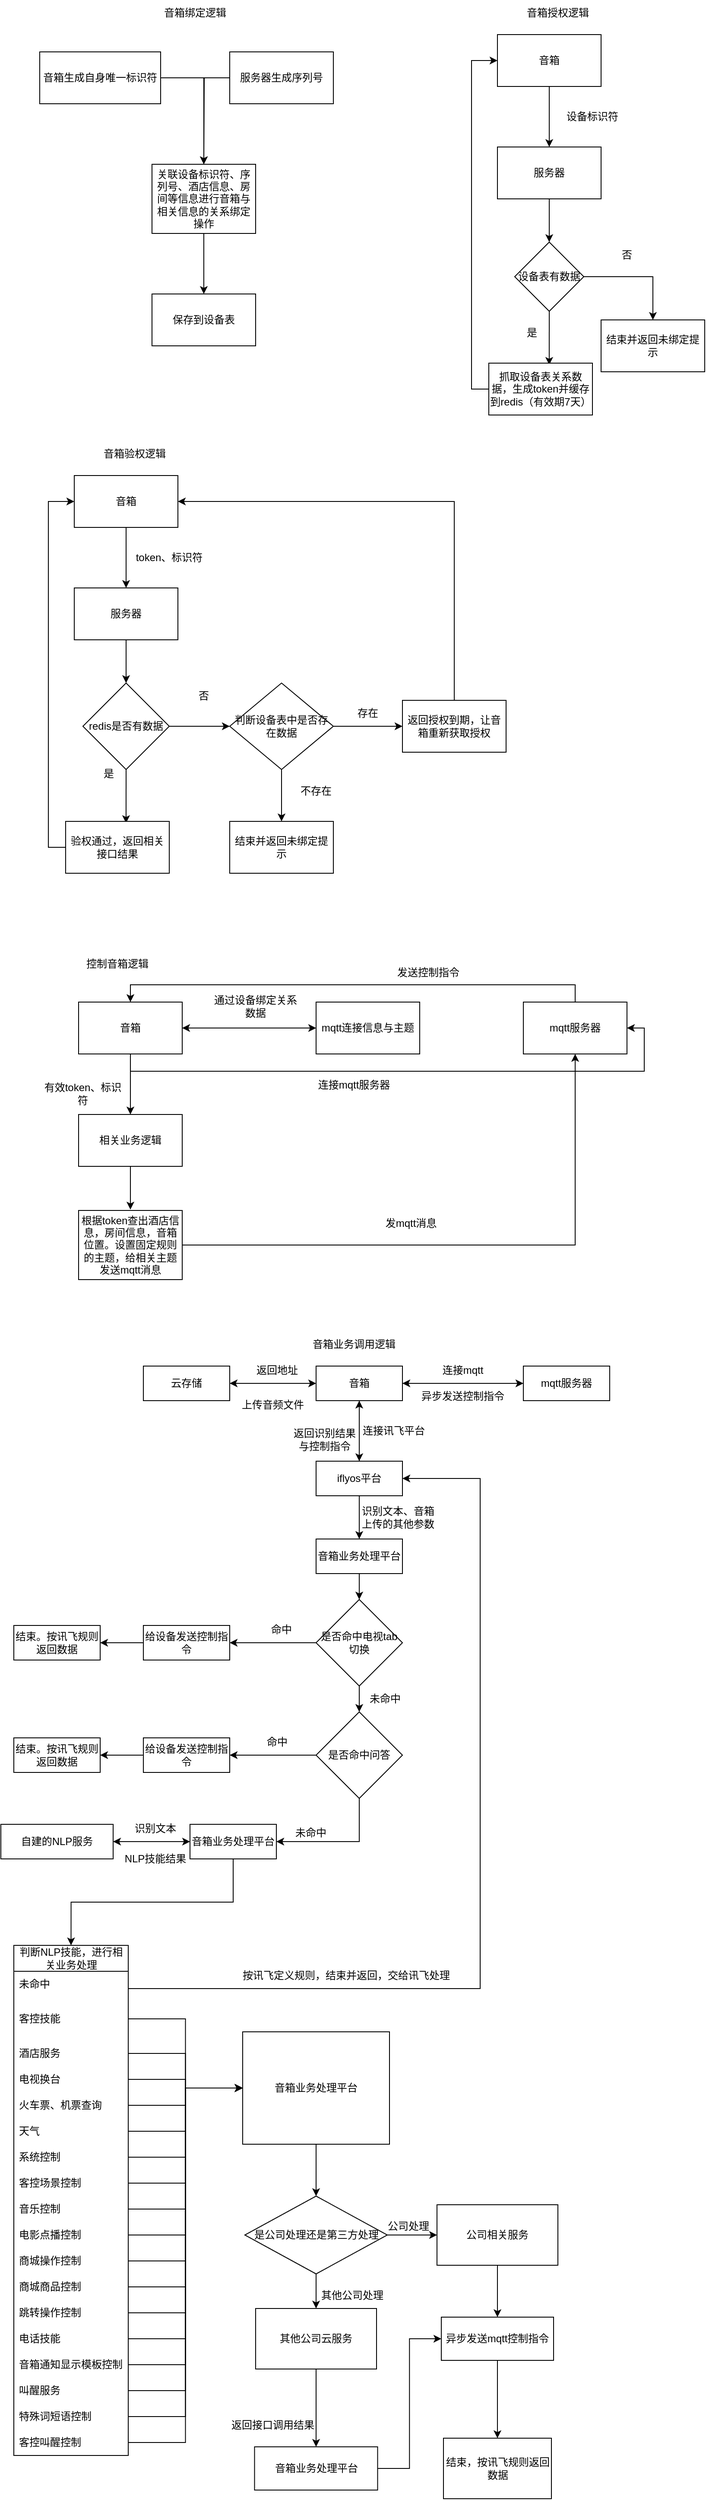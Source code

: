 <mxfile version="21.3.2" type="github">
  <diagram name="第 1 页" id="clGc6oRm_TYFhicR0cFy">
    <mxGraphModel dx="1034" dy="438" grid="1" gridSize="10" guides="1" tooltips="1" connect="1" arrows="1" fold="1" page="1" pageScale="1" pageWidth="827" pageHeight="1169" math="0" shadow="0">
      <root>
        <mxCell id="0" />
        <mxCell id="1" parent="0" />
        <mxCell id="7qzEv4i43-7ld4pIVWmn-264" style="edgeStyle=orthogonalEdgeStyle;rounded=0;orthogonalLoop=1;jettySize=auto;html=1;exitX=1;exitY=0.5;exitDx=0;exitDy=0;entryX=0.5;entryY=0;entryDx=0;entryDy=0;" edge="1" parent="1" source="7qzEv4i43-7ld4pIVWmn-1" target="7qzEv4i43-7ld4pIVWmn-6">
          <mxGeometry relative="1" as="geometry" />
        </mxCell>
        <mxCell id="7qzEv4i43-7ld4pIVWmn-1" value="音箱生成自身唯一标识符" style="rounded=0;whiteSpace=wrap;html=1;" vertex="1" parent="1">
          <mxGeometry x="50" y="110" width="140" height="60" as="geometry" />
        </mxCell>
        <mxCell id="7qzEv4i43-7ld4pIVWmn-2" value="音箱绑定逻辑" style="text;html=1;strokeColor=none;fillColor=none;align=center;verticalAlign=middle;whiteSpace=wrap;rounded=0;" vertex="1" parent="1">
          <mxGeometry x="180" y="50" width="100" height="30" as="geometry" />
        </mxCell>
        <mxCell id="7qzEv4i43-7ld4pIVWmn-265" style="edgeStyle=orthogonalEdgeStyle;rounded=0;orthogonalLoop=1;jettySize=auto;html=1;exitX=0;exitY=0.5;exitDx=0;exitDy=0;" edge="1" parent="1" source="7qzEv4i43-7ld4pIVWmn-5">
          <mxGeometry relative="1" as="geometry">
            <mxPoint x="240" y="240" as="targetPoint" />
          </mxGeometry>
        </mxCell>
        <mxCell id="7qzEv4i43-7ld4pIVWmn-5" value="服务器生成序列号" style="rounded=0;whiteSpace=wrap;html=1;" vertex="1" parent="1">
          <mxGeometry x="270" y="110" width="120" height="60" as="geometry" />
        </mxCell>
        <mxCell id="7qzEv4i43-7ld4pIVWmn-26" style="edgeStyle=orthogonalEdgeStyle;rounded=0;orthogonalLoop=1;jettySize=auto;html=1;exitX=0.5;exitY=1;exitDx=0;exitDy=0;entryX=0.5;entryY=0;entryDx=0;entryDy=0;" edge="1" parent="1" source="7qzEv4i43-7ld4pIVWmn-6" target="7qzEv4i43-7ld4pIVWmn-25">
          <mxGeometry relative="1" as="geometry" />
        </mxCell>
        <mxCell id="7qzEv4i43-7ld4pIVWmn-6" value="关联设备标识符、序列号、酒店信息、房间等信息进行音箱与相关信息的关系绑定操作" style="rounded=0;whiteSpace=wrap;html=1;" vertex="1" parent="1">
          <mxGeometry x="180" y="240" width="120" height="80" as="geometry" />
        </mxCell>
        <mxCell id="7qzEv4i43-7ld4pIVWmn-16" value="音箱授权逻辑" style="text;html=1;strokeColor=none;fillColor=none;align=center;verticalAlign=middle;whiteSpace=wrap;rounded=0;" vertex="1" parent="1">
          <mxGeometry x="600" y="50" width="100" height="30" as="geometry" />
        </mxCell>
        <mxCell id="7qzEv4i43-7ld4pIVWmn-22" style="edgeStyle=orthogonalEdgeStyle;rounded=0;orthogonalLoop=1;jettySize=auto;html=1;exitX=0.5;exitY=1;exitDx=0;exitDy=0;entryX=0.5;entryY=0;entryDx=0;entryDy=0;" edge="1" parent="1" source="7qzEv4i43-7ld4pIVWmn-20" target="7qzEv4i43-7ld4pIVWmn-21">
          <mxGeometry relative="1" as="geometry" />
        </mxCell>
        <mxCell id="7qzEv4i43-7ld4pIVWmn-20" value="音箱" style="rounded=0;whiteSpace=wrap;html=1;" vertex="1" parent="1">
          <mxGeometry x="580" y="90" width="120" height="60" as="geometry" />
        </mxCell>
        <mxCell id="7qzEv4i43-7ld4pIVWmn-27" style="edgeStyle=orthogonalEdgeStyle;rounded=0;orthogonalLoop=1;jettySize=auto;html=1;exitX=0.5;exitY=1;exitDx=0;exitDy=0;entryX=0.5;entryY=0;entryDx=0;entryDy=0;" edge="1" parent="1" source="7qzEv4i43-7ld4pIVWmn-21" target="7qzEv4i43-7ld4pIVWmn-24">
          <mxGeometry relative="1" as="geometry" />
        </mxCell>
        <mxCell id="7qzEv4i43-7ld4pIVWmn-21" value="服务器" style="rounded=0;whiteSpace=wrap;html=1;" vertex="1" parent="1">
          <mxGeometry x="580" y="220" width="120" height="60" as="geometry" />
        </mxCell>
        <mxCell id="7qzEv4i43-7ld4pIVWmn-23" value="设备标识符" style="text;html=1;strokeColor=none;fillColor=none;align=center;verticalAlign=middle;whiteSpace=wrap;rounded=0;" vertex="1" parent="1">
          <mxGeometry x="640" y="170" width="100" height="30" as="geometry" />
        </mxCell>
        <mxCell id="7qzEv4i43-7ld4pIVWmn-30" style="edgeStyle=orthogonalEdgeStyle;rounded=0;orthogonalLoop=1;jettySize=auto;html=1;exitX=1;exitY=0.5;exitDx=0;exitDy=0;entryX=0.5;entryY=0;entryDx=0;entryDy=0;" edge="1" parent="1" source="7qzEv4i43-7ld4pIVWmn-24" target="7qzEv4i43-7ld4pIVWmn-29">
          <mxGeometry relative="1" as="geometry" />
        </mxCell>
        <mxCell id="7qzEv4i43-7ld4pIVWmn-35" style="edgeStyle=orthogonalEdgeStyle;rounded=0;orthogonalLoop=1;jettySize=auto;html=1;exitX=0.5;exitY=1;exitDx=0;exitDy=0;entryX=0.583;entryY=0.033;entryDx=0;entryDy=0;entryPerimeter=0;" edge="1" parent="1" source="7qzEv4i43-7ld4pIVWmn-24" target="7qzEv4i43-7ld4pIVWmn-33">
          <mxGeometry relative="1" as="geometry" />
        </mxCell>
        <mxCell id="7qzEv4i43-7ld4pIVWmn-24" value="设备表有数据" style="rhombus;whiteSpace=wrap;html=1;" vertex="1" parent="1">
          <mxGeometry x="600" y="330" width="80" height="80" as="geometry" />
        </mxCell>
        <mxCell id="7qzEv4i43-7ld4pIVWmn-25" value="保存到设备表" style="rounded=0;whiteSpace=wrap;html=1;" vertex="1" parent="1">
          <mxGeometry x="180" y="390" width="120" height="60" as="geometry" />
        </mxCell>
        <mxCell id="7qzEv4i43-7ld4pIVWmn-29" value="结束并返回未绑定提示" style="rounded=0;whiteSpace=wrap;html=1;" vertex="1" parent="1">
          <mxGeometry x="700" y="420" width="120" height="60" as="geometry" />
        </mxCell>
        <mxCell id="7qzEv4i43-7ld4pIVWmn-32" value="否" style="text;html=1;strokeColor=none;fillColor=none;align=center;verticalAlign=middle;whiteSpace=wrap;rounded=0;" vertex="1" parent="1">
          <mxGeometry x="680" y="330" width="100" height="30" as="geometry" />
        </mxCell>
        <mxCell id="7qzEv4i43-7ld4pIVWmn-34" style="edgeStyle=orthogonalEdgeStyle;rounded=0;orthogonalLoop=1;jettySize=auto;html=1;exitX=0;exitY=0.5;exitDx=0;exitDy=0;entryX=0;entryY=0.5;entryDx=0;entryDy=0;" edge="1" parent="1" source="7qzEv4i43-7ld4pIVWmn-33" target="7qzEv4i43-7ld4pIVWmn-20">
          <mxGeometry relative="1" as="geometry" />
        </mxCell>
        <mxCell id="7qzEv4i43-7ld4pIVWmn-33" value="抓取设备表关系数据，生成token并缓存到redis（有效期7天）" style="rounded=0;whiteSpace=wrap;html=1;" vertex="1" parent="1">
          <mxGeometry x="570" y="470" width="120" height="60" as="geometry" />
        </mxCell>
        <mxCell id="7qzEv4i43-7ld4pIVWmn-36" value="是" style="text;html=1;strokeColor=none;fillColor=none;align=center;verticalAlign=middle;whiteSpace=wrap;rounded=0;" vertex="1" parent="1">
          <mxGeometry x="570" y="420" width="100" height="30" as="geometry" />
        </mxCell>
        <mxCell id="7qzEv4i43-7ld4pIVWmn-37" value="音箱验权逻辑" style="text;html=1;strokeColor=none;fillColor=none;align=center;verticalAlign=middle;whiteSpace=wrap;rounded=0;" vertex="1" parent="1">
          <mxGeometry x="110" y="560" width="100" height="30" as="geometry" />
        </mxCell>
        <mxCell id="7qzEv4i43-7ld4pIVWmn-38" style="edgeStyle=orthogonalEdgeStyle;rounded=0;orthogonalLoop=1;jettySize=auto;html=1;exitX=0.5;exitY=1;exitDx=0;exitDy=0;entryX=0.5;entryY=0;entryDx=0;entryDy=0;" edge="1" parent="1" source="7qzEv4i43-7ld4pIVWmn-39" target="7qzEv4i43-7ld4pIVWmn-41">
          <mxGeometry relative="1" as="geometry" />
        </mxCell>
        <mxCell id="7qzEv4i43-7ld4pIVWmn-39" value="音箱" style="rounded=0;whiteSpace=wrap;html=1;" vertex="1" parent="1">
          <mxGeometry x="90" y="600" width="120" height="60" as="geometry" />
        </mxCell>
        <mxCell id="7qzEv4i43-7ld4pIVWmn-40" style="edgeStyle=orthogonalEdgeStyle;rounded=0;orthogonalLoop=1;jettySize=auto;html=1;exitX=0.5;exitY=1;exitDx=0;exitDy=0;entryX=0.5;entryY=0;entryDx=0;entryDy=0;" edge="1" parent="1" source="7qzEv4i43-7ld4pIVWmn-41" target="7qzEv4i43-7ld4pIVWmn-45">
          <mxGeometry relative="1" as="geometry" />
        </mxCell>
        <mxCell id="7qzEv4i43-7ld4pIVWmn-41" value="服务器" style="rounded=0;whiteSpace=wrap;html=1;" vertex="1" parent="1">
          <mxGeometry x="90" y="730" width="120" height="60" as="geometry" />
        </mxCell>
        <mxCell id="7qzEv4i43-7ld4pIVWmn-42" value="token、标识符" style="text;html=1;strokeColor=none;fillColor=none;align=center;verticalAlign=middle;whiteSpace=wrap;rounded=0;" vertex="1" parent="1">
          <mxGeometry x="150" y="680" width="100" height="30" as="geometry" />
        </mxCell>
        <mxCell id="7qzEv4i43-7ld4pIVWmn-44" style="edgeStyle=orthogonalEdgeStyle;rounded=0;orthogonalLoop=1;jettySize=auto;html=1;exitX=0.5;exitY=1;exitDx=0;exitDy=0;entryX=0.583;entryY=0.033;entryDx=0;entryDy=0;entryPerimeter=0;" edge="1" parent="1" source="7qzEv4i43-7ld4pIVWmn-45" target="7qzEv4i43-7ld4pIVWmn-49">
          <mxGeometry relative="1" as="geometry" />
        </mxCell>
        <mxCell id="7qzEv4i43-7ld4pIVWmn-52" style="edgeStyle=orthogonalEdgeStyle;rounded=0;orthogonalLoop=1;jettySize=auto;html=1;exitX=1;exitY=0.5;exitDx=0;exitDy=0;entryX=0;entryY=0.5;entryDx=0;entryDy=0;" edge="1" parent="1" source="7qzEv4i43-7ld4pIVWmn-45" target="7qzEv4i43-7ld4pIVWmn-51">
          <mxGeometry relative="1" as="geometry" />
        </mxCell>
        <mxCell id="7qzEv4i43-7ld4pIVWmn-45" value="redis是否有数据" style="rhombus;whiteSpace=wrap;html=1;" vertex="1" parent="1">
          <mxGeometry x="100" y="840" width="100" height="100" as="geometry" />
        </mxCell>
        <mxCell id="7qzEv4i43-7ld4pIVWmn-47" value="否" style="text;html=1;strokeColor=none;fillColor=none;align=center;verticalAlign=middle;whiteSpace=wrap;rounded=0;" vertex="1" parent="1">
          <mxGeometry x="190" y="840" width="100" height="30" as="geometry" />
        </mxCell>
        <mxCell id="7qzEv4i43-7ld4pIVWmn-48" style="edgeStyle=orthogonalEdgeStyle;rounded=0;orthogonalLoop=1;jettySize=auto;html=1;exitX=0;exitY=0.5;exitDx=0;exitDy=0;entryX=0;entryY=0.5;entryDx=0;entryDy=0;" edge="1" parent="1" source="7qzEv4i43-7ld4pIVWmn-49" target="7qzEv4i43-7ld4pIVWmn-39">
          <mxGeometry relative="1" as="geometry" />
        </mxCell>
        <mxCell id="7qzEv4i43-7ld4pIVWmn-49" value="验权通过，返回相关接口结果" style="rounded=0;whiteSpace=wrap;html=1;" vertex="1" parent="1">
          <mxGeometry x="80" y="1000" width="120" height="60" as="geometry" />
        </mxCell>
        <mxCell id="7qzEv4i43-7ld4pIVWmn-50" value="是" style="text;html=1;strokeColor=none;fillColor=none;align=center;verticalAlign=middle;whiteSpace=wrap;rounded=0;" vertex="1" parent="1">
          <mxGeometry x="80" y="930" width="100" height="30" as="geometry" />
        </mxCell>
        <mxCell id="7qzEv4i43-7ld4pIVWmn-54" style="edgeStyle=orthogonalEdgeStyle;rounded=0;orthogonalLoop=1;jettySize=auto;html=1;exitX=1;exitY=0.5;exitDx=0;exitDy=0;entryX=0;entryY=0.5;entryDx=0;entryDy=0;" edge="1" parent="1" source="7qzEv4i43-7ld4pIVWmn-51" target="7qzEv4i43-7ld4pIVWmn-53">
          <mxGeometry relative="1" as="geometry" />
        </mxCell>
        <mxCell id="7qzEv4i43-7ld4pIVWmn-61" style="edgeStyle=orthogonalEdgeStyle;rounded=0;orthogonalLoop=1;jettySize=auto;html=1;exitX=0.5;exitY=1;exitDx=0;exitDy=0;" edge="1" parent="1" source="7qzEv4i43-7ld4pIVWmn-51" target="7qzEv4i43-7ld4pIVWmn-60">
          <mxGeometry relative="1" as="geometry" />
        </mxCell>
        <mxCell id="7qzEv4i43-7ld4pIVWmn-51" value="判断设备表中是否存在数据" style="rhombus;whiteSpace=wrap;html=1;" vertex="1" parent="1">
          <mxGeometry x="270" y="840" width="120" height="100" as="geometry" />
        </mxCell>
        <mxCell id="7qzEv4i43-7ld4pIVWmn-58" style="edgeStyle=orthogonalEdgeStyle;rounded=0;orthogonalLoop=1;jettySize=auto;html=1;exitX=0.5;exitY=0;exitDx=0;exitDy=0;entryX=1;entryY=0.5;entryDx=0;entryDy=0;" edge="1" parent="1" source="7qzEv4i43-7ld4pIVWmn-53" target="7qzEv4i43-7ld4pIVWmn-39">
          <mxGeometry relative="1" as="geometry" />
        </mxCell>
        <mxCell id="7qzEv4i43-7ld4pIVWmn-53" value="返回授权到期，让音箱重新获取授权" style="rounded=0;whiteSpace=wrap;html=1;" vertex="1" parent="1">
          <mxGeometry x="470" y="860" width="120" height="60" as="geometry" />
        </mxCell>
        <mxCell id="7qzEv4i43-7ld4pIVWmn-55" value="存在" style="text;html=1;strokeColor=none;fillColor=none;align=center;verticalAlign=middle;whiteSpace=wrap;rounded=0;" vertex="1" parent="1">
          <mxGeometry x="380" y="860" width="100" height="30" as="geometry" />
        </mxCell>
        <mxCell id="7qzEv4i43-7ld4pIVWmn-60" value="结束并返回未绑定提示" style="rounded=0;whiteSpace=wrap;html=1;" vertex="1" parent="1">
          <mxGeometry x="270" y="1000" width="120" height="60" as="geometry" />
        </mxCell>
        <mxCell id="7qzEv4i43-7ld4pIVWmn-62" value="不存在" style="text;html=1;strokeColor=none;fillColor=none;align=center;verticalAlign=middle;whiteSpace=wrap;rounded=0;" vertex="1" parent="1">
          <mxGeometry x="320" y="950" width="100" height="30" as="geometry" />
        </mxCell>
        <mxCell id="7qzEv4i43-7ld4pIVWmn-63" value="控制音箱逻辑" style="text;html=1;strokeColor=none;fillColor=none;align=center;verticalAlign=middle;whiteSpace=wrap;rounded=0;" vertex="1" parent="1">
          <mxGeometry x="50" y="1150" width="180" height="30" as="geometry" />
        </mxCell>
        <mxCell id="7qzEv4i43-7ld4pIVWmn-64" style="edgeStyle=orthogonalEdgeStyle;rounded=0;orthogonalLoop=1;jettySize=auto;html=1;exitX=0.5;exitY=1;exitDx=0;exitDy=0;entryX=0.5;entryY=0;entryDx=0;entryDy=0;" edge="1" parent="1" source="7qzEv4i43-7ld4pIVWmn-65" target="7qzEv4i43-7ld4pIVWmn-67">
          <mxGeometry relative="1" as="geometry" />
        </mxCell>
        <mxCell id="7qzEv4i43-7ld4pIVWmn-85" style="edgeStyle=orthogonalEdgeStyle;rounded=0;orthogonalLoop=1;jettySize=auto;html=1;exitX=1;exitY=0.5;exitDx=0;exitDy=0;entryX=0;entryY=0.5;entryDx=0;entryDy=0;" edge="1" parent="1" source="7qzEv4i43-7ld4pIVWmn-65" target="7qzEv4i43-7ld4pIVWmn-84">
          <mxGeometry relative="1" as="geometry" />
        </mxCell>
        <mxCell id="7qzEv4i43-7ld4pIVWmn-95" style="edgeStyle=orthogonalEdgeStyle;rounded=0;orthogonalLoop=1;jettySize=auto;html=1;exitX=0.5;exitY=1;exitDx=0;exitDy=0;entryX=1;entryY=0.5;entryDx=0;entryDy=0;" edge="1" parent="1" source="7qzEv4i43-7ld4pIVWmn-65" target="7qzEv4i43-7ld4pIVWmn-88">
          <mxGeometry relative="1" as="geometry" />
        </mxCell>
        <mxCell id="7qzEv4i43-7ld4pIVWmn-65" value="音箱" style="rounded=0;whiteSpace=wrap;html=1;" vertex="1" parent="1">
          <mxGeometry x="95" y="1209" width="120" height="60" as="geometry" />
        </mxCell>
        <mxCell id="7qzEv4i43-7ld4pIVWmn-66" style="edgeStyle=orthogonalEdgeStyle;rounded=0;orthogonalLoop=1;jettySize=auto;html=1;exitX=0.5;exitY=1;exitDx=0;exitDy=0;entryX=0.5;entryY=0;entryDx=0;entryDy=0;" edge="1" parent="1" source="7qzEv4i43-7ld4pIVWmn-67">
          <mxGeometry relative="1" as="geometry">
            <mxPoint x="155" y="1449" as="targetPoint" />
          </mxGeometry>
        </mxCell>
        <mxCell id="7qzEv4i43-7ld4pIVWmn-67" value="相关业务逻辑" style="rounded=0;whiteSpace=wrap;html=1;" vertex="1" parent="1">
          <mxGeometry x="95" y="1339" width="120" height="60" as="geometry" />
        </mxCell>
        <mxCell id="7qzEv4i43-7ld4pIVWmn-68" value="有效token、标识符" style="text;html=1;strokeColor=none;fillColor=none;align=center;verticalAlign=middle;whiteSpace=wrap;rounded=0;" vertex="1" parent="1">
          <mxGeometry x="50" y="1300" width="100" height="30" as="geometry" />
        </mxCell>
        <mxCell id="7qzEv4i43-7ld4pIVWmn-86" style="edgeStyle=orthogonalEdgeStyle;rounded=0;orthogonalLoop=1;jettySize=auto;html=1;exitX=0;exitY=0.5;exitDx=0;exitDy=0;entryX=1;entryY=0.5;entryDx=0;entryDy=0;" edge="1" parent="1" source="7qzEv4i43-7ld4pIVWmn-84" target="7qzEv4i43-7ld4pIVWmn-65">
          <mxGeometry relative="1" as="geometry" />
        </mxCell>
        <mxCell id="7qzEv4i43-7ld4pIVWmn-84" value="mqtt连接信息与主题" style="rounded=0;whiteSpace=wrap;html=1;" vertex="1" parent="1">
          <mxGeometry x="370" y="1209" width="120" height="60" as="geometry" />
        </mxCell>
        <mxCell id="7qzEv4i43-7ld4pIVWmn-87" value="通过设备绑定关系数据" style="text;html=1;strokeColor=none;fillColor=none;align=center;verticalAlign=middle;whiteSpace=wrap;rounded=0;" vertex="1" parent="1">
          <mxGeometry x="250" y="1199" width="100" height="30" as="geometry" />
        </mxCell>
        <mxCell id="7qzEv4i43-7ld4pIVWmn-92" style="edgeStyle=orthogonalEdgeStyle;rounded=0;orthogonalLoop=1;jettySize=auto;html=1;exitX=0.5;exitY=0;exitDx=0;exitDy=0;entryX=0.5;entryY=0;entryDx=0;entryDy=0;" edge="1" parent="1" source="7qzEv4i43-7ld4pIVWmn-88" target="7qzEv4i43-7ld4pIVWmn-65">
          <mxGeometry relative="1" as="geometry" />
        </mxCell>
        <mxCell id="7qzEv4i43-7ld4pIVWmn-88" value="mqtt服务器" style="rounded=0;whiteSpace=wrap;html=1;" vertex="1" parent="1">
          <mxGeometry x="610" y="1209" width="120" height="60" as="geometry" />
        </mxCell>
        <mxCell id="7qzEv4i43-7ld4pIVWmn-90" style="edgeStyle=orthogonalEdgeStyle;rounded=0;orthogonalLoop=1;jettySize=auto;html=1;exitX=1;exitY=0.5;exitDx=0;exitDy=0;entryX=0.5;entryY=1;entryDx=0;entryDy=0;" edge="1" parent="1" source="7qzEv4i43-7ld4pIVWmn-89" target="7qzEv4i43-7ld4pIVWmn-88">
          <mxGeometry relative="1" as="geometry" />
        </mxCell>
        <mxCell id="7qzEv4i43-7ld4pIVWmn-89" value="根据token查出酒店信息，房间信息，音箱位置。设置固定规则的主题，给相关主题发送mqtt消息" style="rounded=0;whiteSpace=wrap;html=1;" vertex="1" parent="1">
          <mxGeometry x="95" y="1450" width="120" height="80" as="geometry" />
        </mxCell>
        <mxCell id="7qzEv4i43-7ld4pIVWmn-91" value="发mqtt消息" style="text;html=1;strokeColor=none;fillColor=none;align=center;verticalAlign=middle;whiteSpace=wrap;rounded=0;" vertex="1" parent="1">
          <mxGeometry x="430" y="1450" width="100" height="30" as="geometry" />
        </mxCell>
        <mxCell id="7qzEv4i43-7ld4pIVWmn-94" value="发送控制指令" style="text;html=1;strokeColor=none;fillColor=none;align=center;verticalAlign=middle;whiteSpace=wrap;rounded=0;" vertex="1" parent="1">
          <mxGeometry x="410" y="1160" width="180" height="30" as="geometry" />
        </mxCell>
        <mxCell id="7qzEv4i43-7ld4pIVWmn-96" value="连接mqtt服务器" style="text;html=1;strokeColor=none;fillColor=none;align=center;verticalAlign=middle;whiteSpace=wrap;rounded=0;" vertex="1" parent="1">
          <mxGeometry x="324" y="1290" width="180" height="30" as="geometry" />
        </mxCell>
        <mxCell id="7qzEv4i43-7ld4pIVWmn-97" value="音箱业务调用逻辑" style="text;html=1;strokeColor=none;fillColor=none;align=center;verticalAlign=middle;whiteSpace=wrap;rounded=0;" vertex="1" parent="1">
          <mxGeometry x="324" y="1590" width="180" height="30" as="geometry" />
        </mxCell>
        <mxCell id="7qzEv4i43-7ld4pIVWmn-110" style="edgeStyle=orthogonalEdgeStyle;rounded=0;orthogonalLoop=1;jettySize=auto;html=1;exitX=0;exitY=0.5;exitDx=0;exitDy=0;" edge="1" parent="1" source="7qzEv4i43-7ld4pIVWmn-98" target="7qzEv4i43-7ld4pIVWmn-103">
          <mxGeometry relative="1" as="geometry" />
        </mxCell>
        <mxCell id="7qzEv4i43-7ld4pIVWmn-116" style="edgeStyle=orthogonalEdgeStyle;rounded=0;orthogonalLoop=1;jettySize=auto;html=1;entryX=0.5;entryY=0;entryDx=0;entryDy=0;" edge="1" parent="1" source="7qzEv4i43-7ld4pIVWmn-98" target="7qzEv4i43-7ld4pIVWmn-101">
          <mxGeometry relative="1" as="geometry" />
        </mxCell>
        <mxCell id="7qzEv4i43-7ld4pIVWmn-139" style="edgeStyle=orthogonalEdgeStyle;rounded=0;orthogonalLoop=1;jettySize=auto;html=1;exitX=1;exitY=0.5;exitDx=0;exitDy=0;" edge="1" parent="1" source="7qzEv4i43-7ld4pIVWmn-98" target="7qzEv4i43-7ld4pIVWmn-138">
          <mxGeometry relative="1" as="geometry" />
        </mxCell>
        <mxCell id="7qzEv4i43-7ld4pIVWmn-98" value="音箱" style="rounded=0;whiteSpace=wrap;html=1;" vertex="1" parent="1">
          <mxGeometry x="370" y="1630" width="100" height="40" as="geometry" />
        </mxCell>
        <mxCell id="7qzEv4i43-7ld4pIVWmn-121" style="edgeStyle=orthogonalEdgeStyle;rounded=0;orthogonalLoop=1;jettySize=auto;html=1;exitX=0.5;exitY=1;exitDx=0;exitDy=0;entryX=0.5;entryY=0;entryDx=0;entryDy=0;" edge="1" parent="1" source="7qzEv4i43-7ld4pIVWmn-101" target="7qzEv4i43-7ld4pIVWmn-120">
          <mxGeometry relative="1" as="geometry" />
        </mxCell>
        <mxCell id="7qzEv4i43-7ld4pIVWmn-162" style="edgeStyle=orthogonalEdgeStyle;rounded=0;orthogonalLoop=1;jettySize=auto;html=1;exitX=0.5;exitY=0;exitDx=0;exitDy=0;entryX=0.5;entryY=1;entryDx=0;entryDy=0;" edge="1" parent="1" source="7qzEv4i43-7ld4pIVWmn-101" target="7qzEv4i43-7ld4pIVWmn-98">
          <mxGeometry relative="1" as="geometry" />
        </mxCell>
        <mxCell id="7qzEv4i43-7ld4pIVWmn-101" value="iflyos平台" style="rounded=0;whiteSpace=wrap;html=1;" vertex="1" parent="1">
          <mxGeometry x="370" y="1740" width="100" height="40" as="geometry" />
        </mxCell>
        <mxCell id="7qzEv4i43-7ld4pIVWmn-113" style="edgeStyle=orthogonalEdgeStyle;rounded=0;orthogonalLoop=1;jettySize=auto;html=1;exitX=1;exitY=0.5;exitDx=0;exitDy=0;" edge="1" parent="1" source="7qzEv4i43-7ld4pIVWmn-103" target="7qzEv4i43-7ld4pIVWmn-98">
          <mxGeometry relative="1" as="geometry" />
        </mxCell>
        <mxCell id="7qzEv4i43-7ld4pIVWmn-103" value="云存储" style="rounded=0;whiteSpace=wrap;html=1;" vertex="1" parent="1">
          <mxGeometry x="170" y="1630" width="100" height="40" as="geometry" />
        </mxCell>
        <mxCell id="7qzEv4i43-7ld4pIVWmn-104" value="连接讯飞平台" style="text;html=1;strokeColor=none;fillColor=none;align=center;verticalAlign=middle;whiteSpace=wrap;rounded=0;" vertex="1" parent="1">
          <mxGeometry x="420" y="1690" width="80" height="30" as="geometry" />
        </mxCell>
        <mxCell id="7qzEv4i43-7ld4pIVWmn-111" value="上传音频文件" style="text;html=1;strokeColor=none;fillColor=none;align=center;verticalAlign=middle;whiteSpace=wrap;rounded=0;" vertex="1" parent="1">
          <mxGeometry x="270" y="1660" width="100" height="30" as="geometry" />
        </mxCell>
        <mxCell id="7qzEv4i43-7ld4pIVWmn-114" value="返回地址" style="text;html=1;strokeColor=none;fillColor=none;align=center;verticalAlign=middle;whiteSpace=wrap;rounded=0;" vertex="1" parent="1">
          <mxGeometry x="280" y="1620" width="90" height="30" as="geometry" />
        </mxCell>
        <mxCell id="7qzEv4i43-7ld4pIVWmn-119" value="识别文本、音箱上传的其他参数" style="text;html=1;strokeColor=none;fillColor=none;align=center;verticalAlign=middle;whiteSpace=wrap;rounded=0;" vertex="1" parent="1">
          <mxGeometry x="420" y="1790" width="90" height="30" as="geometry" />
        </mxCell>
        <mxCell id="7qzEv4i43-7ld4pIVWmn-170" style="edgeStyle=orthogonalEdgeStyle;rounded=0;orthogonalLoop=1;jettySize=auto;html=1;exitX=0.5;exitY=1;exitDx=0;exitDy=0;entryX=0.5;entryY=0;entryDx=0;entryDy=0;" edge="1" parent="1" source="7qzEv4i43-7ld4pIVWmn-120" target="7qzEv4i43-7ld4pIVWmn-167">
          <mxGeometry relative="1" as="geometry" />
        </mxCell>
        <mxCell id="7qzEv4i43-7ld4pIVWmn-120" value="音箱业务处理平台" style="rounded=0;whiteSpace=wrap;html=1;" vertex="1" parent="1">
          <mxGeometry x="370" y="1830" width="100" height="40" as="geometry" />
        </mxCell>
        <mxCell id="7qzEv4i43-7ld4pIVWmn-130" value="判断NLP技能，进行相关业务处理" style="swimlane;fontStyle=0;childLayout=stackLayout;horizontal=1;startSize=30;horizontalStack=0;resizeParent=1;resizeParentMax=0;resizeLast=0;collapsible=1;marginBottom=0;whiteSpace=wrap;html=1;" vertex="1" parent="1">
          <mxGeometry x="20" y="2300" width="132.5" height="590" as="geometry">
            <mxRectangle x="240" y="1930" width="60" height="30" as="alternateBounds" />
          </mxGeometry>
        </mxCell>
        <mxCell id="7qzEv4i43-7ld4pIVWmn-131" value="未命中" style="text;strokeColor=none;fillColor=none;align=left;verticalAlign=middle;spacingLeft=4;spacingRight=4;overflow=hidden;points=[[0,0.5],[1,0.5]];portConstraint=eastwest;rotatable=0;whiteSpace=wrap;html=1;" vertex="1" parent="7qzEv4i43-7ld4pIVWmn-130">
          <mxGeometry y="30" width="132.5" height="30" as="geometry" />
        </mxCell>
        <mxCell id="7qzEv4i43-7ld4pIVWmn-156" value="客控技能" style="text;strokeColor=none;fillColor=none;align=left;verticalAlign=middle;spacingLeft=4;spacingRight=4;overflow=hidden;points=[[0,0.5],[1,0.5]];portConstraint=eastwest;rotatable=0;whiteSpace=wrap;html=1;" vertex="1" parent="7qzEv4i43-7ld4pIVWmn-130">
          <mxGeometry y="60" width="132.5" height="50" as="geometry" />
        </mxCell>
        <mxCell id="7qzEv4i43-7ld4pIVWmn-155" value="酒店服务" style="text;strokeColor=none;fillColor=none;align=left;verticalAlign=middle;spacingLeft=4;spacingRight=4;overflow=hidden;points=[[0,0.5],[1,0.5]];portConstraint=eastwest;rotatable=0;whiteSpace=wrap;html=1;" vertex="1" parent="7qzEv4i43-7ld4pIVWmn-130">
          <mxGeometry y="110" width="132.5" height="30" as="geometry" />
        </mxCell>
        <mxCell id="7qzEv4i43-7ld4pIVWmn-157" value="电视换台" style="text;strokeColor=none;fillColor=none;align=left;verticalAlign=middle;spacingLeft=4;spacingRight=4;overflow=hidden;points=[[0,0.5],[1,0.5]];portConstraint=eastwest;rotatable=0;whiteSpace=wrap;html=1;" vertex="1" parent="7qzEv4i43-7ld4pIVWmn-130">
          <mxGeometry y="140" width="132.5" height="30" as="geometry" />
        </mxCell>
        <mxCell id="7qzEv4i43-7ld4pIVWmn-154" value="火车票、机票查询" style="text;strokeColor=none;fillColor=none;align=left;verticalAlign=middle;spacingLeft=4;spacingRight=4;overflow=hidden;points=[[0,0.5],[1,0.5]];portConstraint=eastwest;rotatable=0;whiteSpace=wrap;html=1;" vertex="1" parent="7qzEv4i43-7ld4pIVWmn-130">
          <mxGeometry y="170" width="132.5" height="30" as="geometry" />
        </mxCell>
        <mxCell id="7qzEv4i43-7ld4pIVWmn-153" value="天气" style="text;strokeColor=none;fillColor=none;align=left;verticalAlign=middle;spacingLeft=4;spacingRight=4;overflow=hidden;points=[[0,0.5],[1,0.5]];portConstraint=eastwest;rotatable=0;whiteSpace=wrap;html=1;" vertex="1" parent="7qzEv4i43-7ld4pIVWmn-130">
          <mxGeometry y="200" width="132.5" height="30" as="geometry" />
        </mxCell>
        <mxCell id="7qzEv4i43-7ld4pIVWmn-152" value="系统控制" style="text;strokeColor=none;fillColor=none;align=left;verticalAlign=middle;spacingLeft=4;spacingRight=4;overflow=hidden;points=[[0,0.5],[1,0.5]];portConstraint=eastwest;rotatable=0;whiteSpace=wrap;html=1;" vertex="1" parent="7qzEv4i43-7ld4pIVWmn-130">
          <mxGeometry y="230" width="132.5" height="30" as="geometry" />
        </mxCell>
        <mxCell id="7qzEv4i43-7ld4pIVWmn-151" value="客控场景控制" style="text;strokeColor=none;fillColor=none;align=left;verticalAlign=middle;spacingLeft=4;spacingRight=4;overflow=hidden;points=[[0,0.5],[1,0.5]];portConstraint=eastwest;rotatable=0;whiteSpace=wrap;html=1;" vertex="1" parent="7qzEv4i43-7ld4pIVWmn-130">
          <mxGeometry y="260" width="132.5" height="30" as="geometry" />
        </mxCell>
        <mxCell id="7qzEv4i43-7ld4pIVWmn-216" value="音乐控制" style="text;strokeColor=none;fillColor=none;align=left;verticalAlign=middle;spacingLeft=4;spacingRight=4;overflow=hidden;points=[[0,0.5],[1,0.5]];portConstraint=eastwest;rotatable=0;whiteSpace=wrap;html=1;" vertex="1" parent="7qzEv4i43-7ld4pIVWmn-130">
          <mxGeometry y="290" width="132.5" height="30" as="geometry" />
        </mxCell>
        <mxCell id="7qzEv4i43-7ld4pIVWmn-215" value="电影点播控制" style="text;strokeColor=none;fillColor=none;align=left;verticalAlign=middle;spacingLeft=4;spacingRight=4;overflow=hidden;points=[[0,0.5],[1,0.5]];portConstraint=eastwest;rotatable=0;whiteSpace=wrap;html=1;" vertex="1" parent="7qzEv4i43-7ld4pIVWmn-130">
          <mxGeometry y="320" width="132.5" height="30" as="geometry" />
        </mxCell>
        <mxCell id="7qzEv4i43-7ld4pIVWmn-214" value="商城操作控制" style="text;strokeColor=none;fillColor=none;align=left;verticalAlign=middle;spacingLeft=4;spacingRight=4;overflow=hidden;points=[[0,0.5],[1,0.5]];portConstraint=eastwest;rotatable=0;whiteSpace=wrap;html=1;" vertex="1" parent="7qzEv4i43-7ld4pIVWmn-130">
          <mxGeometry y="350" width="132.5" height="30" as="geometry" />
        </mxCell>
        <mxCell id="7qzEv4i43-7ld4pIVWmn-132" value="商城商品控制" style="text;strokeColor=none;fillColor=none;align=left;verticalAlign=middle;spacingLeft=4;spacingRight=4;overflow=hidden;points=[[0,0.5],[1,0.5]];portConstraint=eastwest;rotatable=0;whiteSpace=wrap;html=1;" vertex="1" parent="7qzEv4i43-7ld4pIVWmn-130">
          <mxGeometry y="380" width="132.5" height="30" as="geometry" />
        </mxCell>
        <mxCell id="7qzEv4i43-7ld4pIVWmn-218" value="跳转操作控制" style="text;strokeColor=none;fillColor=none;align=left;verticalAlign=middle;spacingLeft=4;spacingRight=4;overflow=hidden;points=[[0,0.5],[1,0.5]];portConstraint=eastwest;rotatable=0;whiteSpace=wrap;html=1;" vertex="1" parent="7qzEv4i43-7ld4pIVWmn-130">
          <mxGeometry y="410" width="132.5" height="30" as="geometry" />
        </mxCell>
        <mxCell id="7qzEv4i43-7ld4pIVWmn-217" value="电话技能" style="text;strokeColor=none;fillColor=none;align=left;verticalAlign=middle;spacingLeft=4;spacingRight=4;overflow=hidden;points=[[0,0.5],[1,0.5]];portConstraint=eastwest;rotatable=0;whiteSpace=wrap;html=1;" vertex="1" parent="7qzEv4i43-7ld4pIVWmn-130">
          <mxGeometry y="440" width="132.5" height="30" as="geometry" />
        </mxCell>
        <mxCell id="7qzEv4i43-7ld4pIVWmn-219" value="音箱通知显示模板控制" style="text;strokeColor=none;fillColor=none;align=left;verticalAlign=middle;spacingLeft=4;spacingRight=4;overflow=hidden;points=[[0,0.5],[1,0.5]];portConstraint=eastwest;rotatable=0;whiteSpace=wrap;html=1;" vertex="1" parent="7qzEv4i43-7ld4pIVWmn-130">
          <mxGeometry y="470" width="132.5" height="30" as="geometry" />
        </mxCell>
        <mxCell id="7qzEv4i43-7ld4pIVWmn-220" value="叫醒服务" style="text;strokeColor=none;fillColor=none;align=left;verticalAlign=middle;spacingLeft=4;spacingRight=4;overflow=hidden;points=[[0,0.5],[1,0.5]];portConstraint=eastwest;rotatable=0;whiteSpace=wrap;html=1;" vertex="1" parent="7qzEv4i43-7ld4pIVWmn-130">
          <mxGeometry y="500" width="132.5" height="30" as="geometry" />
        </mxCell>
        <mxCell id="7qzEv4i43-7ld4pIVWmn-222" value="特殊词短语控制" style="text;strokeColor=none;fillColor=none;align=left;verticalAlign=middle;spacingLeft=4;spacingRight=4;overflow=hidden;points=[[0,0.5],[1,0.5]];portConstraint=eastwest;rotatable=0;whiteSpace=wrap;html=1;" vertex="1" parent="7qzEv4i43-7ld4pIVWmn-130">
          <mxGeometry y="530" width="132.5" height="30" as="geometry" />
        </mxCell>
        <mxCell id="7qzEv4i43-7ld4pIVWmn-133" value="客控叫醒控制" style="text;strokeColor=none;fillColor=none;align=left;verticalAlign=middle;spacingLeft=4;spacingRight=4;overflow=hidden;points=[[0,0.5],[1,0.5]];portConstraint=eastwest;rotatable=0;whiteSpace=wrap;html=1;" vertex="1" parent="7qzEv4i43-7ld4pIVWmn-130">
          <mxGeometry y="560" width="132.5" height="30" as="geometry" />
        </mxCell>
        <mxCell id="7qzEv4i43-7ld4pIVWmn-165" style="edgeStyle=orthogonalEdgeStyle;rounded=0;orthogonalLoop=1;jettySize=auto;html=1;exitX=0;exitY=0.5;exitDx=0;exitDy=0;entryX=1;entryY=0.5;entryDx=0;entryDy=0;" edge="1" parent="1" source="7qzEv4i43-7ld4pIVWmn-138" target="7qzEv4i43-7ld4pIVWmn-98">
          <mxGeometry relative="1" as="geometry" />
        </mxCell>
        <mxCell id="7qzEv4i43-7ld4pIVWmn-138" value="mqtt服务器" style="rounded=0;whiteSpace=wrap;html=1;" vertex="1" parent="1">
          <mxGeometry x="610" y="1630" width="100" height="40" as="geometry" />
        </mxCell>
        <mxCell id="7qzEv4i43-7ld4pIVWmn-140" value="连接mqtt" style="text;html=1;strokeColor=none;fillColor=none;align=center;verticalAlign=middle;whiteSpace=wrap;rounded=0;" vertex="1" parent="1">
          <mxGeometry x="500" y="1620" width="80" height="30" as="geometry" />
        </mxCell>
        <mxCell id="7qzEv4i43-7ld4pIVWmn-159" value="按讯飞定义规则，结束并返回，交给讯飞处理" style="text;html=1;strokeColor=none;fillColor=none;align=center;verticalAlign=middle;whiteSpace=wrap;rounded=0;" vertex="1" parent="1">
          <mxGeometry x="280" y="2320" width="250" height="30" as="geometry" />
        </mxCell>
        <mxCell id="7qzEv4i43-7ld4pIVWmn-160" style="edgeStyle=orthogonalEdgeStyle;rounded=0;orthogonalLoop=1;jettySize=auto;html=1;exitX=1;exitY=0.5;exitDx=0;exitDy=0;entryX=1;entryY=0.5;entryDx=0;entryDy=0;" edge="1" parent="1" source="7qzEv4i43-7ld4pIVWmn-131" target="7qzEv4i43-7ld4pIVWmn-101">
          <mxGeometry relative="1" as="geometry">
            <Array as="points">
              <mxPoint x="560" y="2350" />
              <mxPoint x="560" y="1760" />
            </Array>
          </mxGeometry>
        </mxCell>
        <mxCell id="7qzEv4i43-7ld4pIVWmn-163" value="返回识别结果与控制指令" style="text;html=1;strokeColor=none;fillColor=none;align=center;verticalAlign=middle;whiteSpace=wrap;rounded=0;" vertex="1" parent="1">
          <mxGeometry x="340" y="1700" width="80" height="30" as="geometry" />
        </mxCell>
        <mxCell id="7qzEv4i43-7ld4pIVWmn-166" value="异步发送控制指令" style="text;html=1;strokeColor=none;fillColor=none;align=center;verticalAlign=middle;whiteSpace=wrap;rounded=0;" vertex="1" parent="1">
          <mxGeometry x="490" y="1650" width="100" height="30" as="geometry" />
        </mxCell>
        <mxCell id="7qzEv4i43-7ld4pIVWmn-173" style="edgeStyle=orthogonalEdgeStyle;rounded=0;orthogonalLoop=1;jettySize=auto;html=1;exitX=0.5;exitY=1;exitDx=0;exitDy=0;entryX=0.5;entryY=0;entryDx=0;entryDy=0;" edge="1" parent="1" source="7qzEv4i43-7ld4pIVWmn-167" target="7qzEv4i43-7ld4pIVWmn-171">
          <mxGeometry relative="1" as="geometry" />
        </mxCell>
        <mxCell id="7qzEv4i43-7ld4pIVWmn-176" style="edgeStyle=orthogonalEdgeStyle;rounded=0;orthogonalLoop=1;jettySize=auto;html=1;exitX=0;exitY=0.5;exitDx=0;exitDy=0;entryX=1;entryY=0.5;entryDx=0;entryDy=0;" edge="1" parent="1" source="7qzEv4i43-7ld4pIVWmn-167" target="7qzEv4i43-7ld4pIVWmn-175">
          <mxGeometry relative="1" as="geometry" />
        </mxCell>
        <mxCell id="7qzEv4i43-7ld4pIVWmn-167" value="是否命中电视tab切换" style="rhombus;whiteSpace=wrap;html=1;" vertex="1" parent="1">
          <mxGeometry x="370" y="1900" width="100" height="100" as="geometry" />
        </mxCell>
        <mxCell id="7qzEv4i43-7ld4pIVWmn-185" style="edgeStyle=orthogonalEdgeStyle;rounded=0;orthogonalLoop=1;jettySize=auto;html=1;exitX=0;exitY=0.5;exitDx=0;exitDy=0;entryX=1;entryY=0.5;entryDx=0;entryDy=0;" edge="1" parent="1" source="7qzEv4i43-7ld4pIVWmn-171" target="7qzEv4i43-7ld4pIVWmn-182">
          <mxGeometry relative="1" as="geometry" />
        </mxCell>
        <mxCell id="7qzEv4i43-7ld4pIVWmn-193" style="edgeStyle=orthogonalEdgeStyle;rounded=0;orthogonalLoop=1;jettySize=auto;html=1;exitX=0.5;exitY=1;exitDx=0;exitDy=0;entryX=1;entryY=0.5;entryDx=0;entryDy=0;" edge="1" parent="1" source="7qzEv4i43-7ld4pIVWmn-171" target="7qzEv4i43-7ld4pIVWmn-192">
          <mxGeometry relative="1" as="geometry" />
        </mxCell>
        <mxCell id="7qzEv4i43-7ld4pIVWmn-171" value="是否命中问答" style="rhombus;whiteSpace=wrap;html=1;" vertex="1" parent="1">
          <mxGeometry x="370" y="2030" width="100" height="100" as="geometry" />
        </mxCell>
        <mxCell id="7qzEv4i43-7ld4pIVWmn-174" value="未命中" style="text;html=1;strokeColor=none;fillColor=none;align=center;verticalAlign=middle;whiteSpace=wrap;rounded=0;" vertex="1" parent="1">
          <mxGeometry x="410" y="2000" width="80" height="30" as="geometry" />
        </mxCell>
        <mxCell id="7qzEv4i43-7ld4pIVWmn-179" style="edgeStyle=orthogonalEdgeStyle;rounded=0;orthogonalLoop=1;jettySize=auto;html=1;exitX=0;exitY=0.5;exitDx=0;exitDy=0;entryX=1;entryY=0.5;entryDx=0;entryDy=0;" edge="1" parent="1" source="7qzEv4i43-7ld4pIVWmn-175" target="7qzEv4i43-7ld4pIVWmn-178">
          <mxGeometry relative="1" as="geometry" />
        </mxCell>
        <mxCell id="7qzEv4i43-7ld4pIVWmn-175" value="给设备发送控制指令" style="rounded=0;whiteSpace=wrap;html=1;" vertex="1" parent="1">
          <mxGeometry x="170" y="1930" width="100" height="40" as="geometry" />
        </mxCell>
        <mxCell id="7qzEv4i43-7ld4pIVWmn-177" value="命中" style="text;html=1;strokeColor=none;fillColor=none;align=center;verticalAlign=middle;whiteSpace=wrap;rounded=0;" vertex="1" parent="1">
          <mxGeometry x="290" y="1920" width="80" height="30" as="geometry" />
        </mxCell>
        <mxCell id="7qzEv4i43-7ld4pIVWmn-178" value="结束。按讯飞规则返回数据" style="rounded=0;whiteSpace=wrap;html=1;" vertex="1" parent="1">
          <mxGeometry x="20" y="1930" width="100" height="40" as="geometry" />
        </mxCell>
        <mxCell id="7qzEv4i43-7ld4pIVWmn-181" style="edgeStyle=orthogonalEdgeStyle;rounded=0;orthogonalLoop=1;jettySize=auto;html=1;exitX=0;exitY=0.5;exitDx=0;exitDy=0;entryX=1;entryY=0.5;entryDx=0;entryDy=0;" edge="1" parent="1" source="7qzEv4i43-7ld4pIVWmn-182" target="7qzEv4i43-7ld4pIVWmn-183">
          <mxGeometry relative="1" as="geometry" />
        </mxCell>
        <mxCell id="7qzEv4i43-7ld4pIVWmn-182" value="给设备发送控制指令" style="rounded=0;whiteSpace=wrap;html=1;" vertex="1" parent="1">
          <mxGeometry x="170" y="2060" width="100" height="40" as="geometry" />
        </mxCell>
        <mxCell id="7qzEv4i43-7ld4pIVWmn-183" value="结束。按讯飞规则返回数据" style="rounded=0;whiteSpace=wrap;html=1;" vertex="1" parent="1">
          <mxGeometry x="20" y="2060" width="100" height="40" as="geometry" />
        </mxCell>
        <mxCell id="7qzEv4i43-7ld4pIVWmn-186" value="命中" style="text;html=1;strokeColor=none;fillColor=none;align=center;verticalAlign=middle;whiteSpace=wrap;rounded=0;" vertex="1" parent="1">
          <mxGeometry x="285" y="2050" width="80" height="30" as="geometry" />
        </mxCell>
        <mxCell id="7qzEv4i43-7ld4pIVWmn-194" style="edgeStyle=orthogonalEdgeStyle;rounded=0;orthogonalLoop=1;jettySize=auto;html=1;exitX=1;exitY=0.5;exitDx=0;exitDy=0;entryX=0;entryY=0.5;entryDx=0;entryDy=0;" edge="1" parent="1" source="7qzEv4i43-7ld4pIVWmn-187" target="7qzEv4i43-7ld4pIVWmn-192">
          <mxGeometry relative="1" as="geometry" />
        </mxCell>
        <mxCell id="7qzEv4i43-7ld4pIVWmn-187" value="自建的NLP服务" style="rounded=0;whiteSpace=wrap;html=1;" vertex="1" parent="1">
          <mxGeometry x="5" y="2160" width="130" height="40" as="geometry" />
        </mxCell>
        <mxCell id="7qzEv4i43-7ld4pIVWmn-190" value="未命中" style="text;html=1;strokeColor=none;fillColor=none;align=center;verticalAlign=middle;whiteSpace=wrap;rounded=0;" vertex="1" parent="1">
          <mxGeometry x="324" y="2155" width="80" height="30" as="geometry" />
        </mxCell>
        <mxCell id="7qzEv4i43-7ld4pIVWmn-195" style="edgeStyle=orthogonalEdgeStyle;rounded=0;orthogonalLoop=1;jettySize=auto;html=1;exitX=0;exitY=0.5;exitDx=0;exitDy=0;entryX=1;entryY=0.5;entryDx=0;entryDy=0;" edge="1" parent="1" source="7qzEv4i43-7ld4pIVWmn-192" target="7qzEv4i43-7ld4pIVWmn-187">
          <mxGeometry relative="1" as="geometry" />
        </mxCell>
        <mxCell id="7qzEv4i43-7ld4pIVWmn-200" style="edgeStyle=orthogonalEdgeStyle;rounded=0;orthogonalLoop=1;jettySize=auto;html=1;exitX=0.5;exitY=1;exitDx=0;exitDy=0;entryX=0.5;entryY=0;entryDx=0;entryDy=0;" edge="1" parent="1" source="7qzEv4i43-7ld4pIVWmn-192" target="7qzEv4i43-7ld4pIVWmn-130">
          <mxGeometry relative="1" as="geometry" />
        </mxCell>
        <mxCell id="7qzEv4i43-7ld4pIVWmn-192" value="音箱业务处理平台" style="rounded=0;whiteSpace=wrap;html=1;" vertex="1" parent="1">
          <mxGeometry x="224" y="2160" width="100" height="40" as="geometry" />
        </mxCell>
        <mxCell id="7qzEv4i43-7ld4pIVWmn-196" value="识别文本" style="text;html=1;strokeColor=none;fillColor=none;align=center;verticalAlign=middle;whiteSpace=wrap;rounded=0;" vertex="1" parent="1">
          <mxGeometry x="144" y="2150" width="80" height="30" as="geometry" />
        </mxCell>
        <mxCell id="7qzEv4i43-7ld4pIVWmn-199" value="NLP技能结果" style="text;html=1;strokeColor=none;fillColor=none;align=center;verticalAlign=middle;whiteSpace=wrap;rounded=0;" vertex="1" parent="1">
          <mxGeometry x="144" y="2185" width="80" height="30" as="geometry" />
        </mxCell>
        <mxCell id="7qzEv4i43-7ld4pIVWmn-248" value="" style="edgeStyle=orthogonalEdgeStyle;rounded=0;orthogonalLoop=1;jettySize=auto;html=1;" edge="1" parent="1" source="7qzEv4i43-7ld4pIVWmn-223" target="7qzEv4i43-7ld4pIVWmn-247">
          <mxGeometry relative="1" as="geometry" />
        </mxCell>
        <mxCell id="7qzEv4i43-7ld4pIVWmn-223" value="音箱业务处理平台" style="rounded=0;whiteSpace=wrap;html=1;" vertex="1" parent="1">
          <mxGeometry x="285" y="2400" width="170" height="130" as="geometry" />
        </mxCell>
        <mxCell id="7qzEv4i43-7ld4pIVWmn-227" style="edgeStyle=orthogonalEdgeStyle;rounded=0;orthogonalLoop=1;jettySize=auto;html=1;exitX=1;exitY=0.5;exitDx=0;exitDy=0;entryX=0;entryY=0.5;entryDx=0;entryDy=0;" edge="1" parent="1" source="7qzEv4i43-7ld4pIVWmn-156" target="7qzEv4i43-7ld4pIVWmn-223">
          <mxGeometry relative="1" as="geometry" />
        </mxCell>
        <mxCell id="7qzEv4i43-7ld4pIVWmn-228" style="edgeStyle=orthogonalEdgeStyle;rounded=0;orthogonalLoop=1;jettySize=auto;html=1;exitX=1;exitY=0.5;exitDx=0;exitDy=0;entryX=0;entryY=0.5;entryDx=0;entryDy=0;" edge="1" parent="1" source="7qzEv4i43-7ld4pIVWmn-155" target="7qzEv4i43-7ld4pIVWmn-223">
          <mxGeometry relative="1" as="geometry" />
        </mxCell>
        <mxCell id="7qzEv4i43-7ld4pIVWmn-229" style="edgeStyle=orthogonalEdgeStyle;rounded=0;orthogonalLoop=1;jettySize=auto;html=1;exitX=1;exitY=0.5;exitDx=0;exitDy=0;entryX=0;entryY=0.5;entryDx=0;entryDy=0;" edge="1" parent="1" source="7qzEv4i43-7ld4pIVWmn-157" target="7qzEv4i43-7ld4pIVWmn-223">
          <mxGeometry relative="1" as="geometry" />
        </mxCell>
        <mxCell id="7qzEv4i43-7ld4pIVWmn-230" style="edgeStyle=orthogonalEdgeStyle;rounded=0;orthogonalLoop=1;jettySize=auto;html=1;exitX=1;exitY=0.5;exitDx=0;exitDy=0;entryX=0;entryY=0.5;entryDx=0;entryDy=0;" edge="1" parent="1" source="7qzEv4i43-7ld4pIVWmn-154" target="7qzEv4i43-7ld4pIVWmn-223">
          <mxGeometry relative="1" as="geometry" />
        </mxCell>
        <mxCell id="7qzEv4i43-7ld4pIVWmn-234" style="edgeStyle=orthogonalEdgeStyle;rounded=0;orthogonalLoop=1;jettySize=auto;html=1;exitX=1;exitY=0.5;exitDx=0;exitDy=0;entryX=0;entryY=0.5;entryDx=0;entryDy=0;" edge="1" parent="1" source="7qzEv4i43-7ld4pIVWmn-153" target="7qzEv4i43-7ld4pIVWmn-223">
          <mxGeometry relative="1" as="geometry" />
        </mxCell>
        <mxCell id="7qzEv4i43-7ld4pIVWmn-235" style="edgeStyle=orthogonalEdgeStyle;rounded=0;orthogonalLoop=1;jettySize=auto;html=1;exitX=1;exitY=0.5;exitDx=0;exitDy=0;entryX=0;entryY=0.5;entryDx=0;entryDy=0;" edge="1" parent="1" source="7qzEv4i43-7ld4pIVWmn-152" target="7qzEv4i43-7ld4pIVWmn-223">
          <mxGeometry relative="1" as="geometry" />
        </mxCell>
        <mxCell id="7qzEv4i43-7ld4pIVWmn-236" style="edgeStyle=orthogonalEdgeStyle;rounded=0;orthogonalLoop=1;jettySize=auto;html=1;exitX=1;exitY=0.5;exitDx=0;exitDy=0;entryX=0;entryY=0.5;entryDx=0;entryDy=0;" edge="1" parent="1" source="7qzEv4i43-7ld4pIVWmn-151" target="7qzEv4i43-7ld4pIVWmn-223">
          <mxGeometry relative="1" as="geometry" />
        </mxCell>
        <mxCell id="7qzEv4i43-7ld4pIVWmn-237" style="edgeStyle=orthogonalEdgeStyle;rounded=0;orthogonalLoop=1;jettySize=auto;html=1;exitX=1;exitY=0.5;exitDx=0;exitDy=0;entryX=0;entryY=0.5;entryDx=0;entryDy=0;" edge="1" parent="1" source="7qzEv4i43-7ld4pIVWmn-216" target="7qzEv4i43-7ld4pIVWmn-223">
          <mxGeometry relative="1" as="geometry" />
        </mxCell>
        <mxCell id="7qzEv4i43-7ld4pIVWmn-238" style="edgeStyle=orthogonalEdgeStyle;rounded=0;orthogonalLoop=1;jettySize=auto;html=1;exitX=1;exitY=0.5;exitDx=0;exitDy=0;entryX=0;entryY=0.5;entryDx=0;entryDy=0;" edge="1" parent="1" source="7qzEv4i43-7ld4pIVWmn-215" target="7qzEv4i43-7ld4pIVWmn-223">
          <mxGeometry relative="1" as="geometry" />
        </mxCell>
        <mxCell id="7qzEv4i43-7ld4pIVWmn-239" style="edgeStyle=orthogonalEdgeStyle;rounded=0;orthogonalLoop=1;jettySize=auto;html=1;exitX=1;exitY=0.5;exitDx=0;exitDy=0;entryX=0;entryY=0.5;entryDx=0;entryDy=0;" edge="1" parent="1" source="7qzEv4i43-7ld4pIVWmn-133" target="7qzEv4i43-7ld4pIVWmn-223">
          <mxGeometry relative="1" as="geometry" />
        </mxCell>
        <mxCell id="7qzEv4i43-7ld4pIVWmn-240" style="edgeStyle=orthogonalEdgeStyle;rounded=0;orthogonalLoop=1;jettySize=auto;html=1;exitX=1;exitY=0.5;exitDx=0;exitDy=0;entryX=0;entryY=0.5;entryDx=0;entryDy=0;" edge="1" parent="1" source="7qzEv4i43-7ld4pIVWmn-214" target="7qzEv4i43-7ld4pIVWmn-223">
          <mxGeometry relative="1" as="geometry" />
        </mxCell>
        <mxCell id="7qzEv4i43-7ld4pIVWmn-241" style="edgeStyle=orthogonalEdgeStyle;rounded=0;orthogonalLoop=1;jettySize=auto;html=1;exitX=1;exitY=0.5;exitDx=0;exitDy=0;entryX=0;entryY=0.5;entryDx=0;entryDy=0;" edge="1" parent="1" source="7qzEv4i43-7ld4pIVWmn-132" target="7qzEv4i43-7ld4pIVWmn-223">
          <mxGeometry relative="1" as="geometry" />
        </mxCell>
        <mxCell id="7qzEv4i43-7ld4pIVWmn-242" style="edgeStyle=orthogonalEdgeStyle;rounded=0;orthogonalLoop=1;jettySize=auto;html=1;exitX=1;exitY=0.5;exitDx=0;exitDy=0;entryX=0;entryY=0.5;entryDx=0;entryDy=0;" edge="1" parent="1" source="7qzEv4i43-7ld4pIVWmn-218" target="7qzEv4i43-7ld4pIVWmn-223">
          <mxGeometry relative="1" as="geometry" />
        </mxCell>
        <mxCell id="7qzEv4i43-7ld4pIVWmn-243" style="edgeStyle=orthogonalEdgeStyle;rounded=0;orthogonalLoop=1;jettySize=auto;html=1;exitX=1;exitY=0.5;exitDx=0;exitDy=0;entryX=0;entryY=0.5;entryDx=0;entryDy=0;" edge="1" parent="1" source="7qzEv4i43-7ld4pIVWmn-217" target="7qzEv4i43-7ld4pIVWmn-223">
          <mxGeometry relative="1" as="geometry" />
        </mxCell>
        <mxCell id="7qzEv4i43-7ld4pIVWmn-244" style="edgeStyle=orthogonalEdgeStyle;rounded=0;orthogonalLoop=1;jettySize=auto;html=1;exitX=1;exitY=0.5;exitDx=0;exitDy=0;entryX=0;entryY=0.5;entryDx=0;entryDy=0;" edge="1" parent="1" source="7qzEv4i43-7ld4pIVWmn-219" target="7qzEv4i43-7ld4pIVWmn-223">
          <mxGeometry relative="1" as="geometry" />
        </mxCell>
        <mxCell id="7qzEv4i43-7ld4pIVWmn-245" style="edgeStyle=orthogonalEdgeStyle;rounded=0;orthogonalLoop=1;jettySize=auto;html=1;exitX=1;exitY=0.5;exitDx=0;exitDy=0;entryX=0;entryY=0.5;entryDx=0;entryDy=0;" edge="1" parent="1" source="7qzEv4i43-7ld4pIVWmn-220" target="7qzEv4i43-7ld4pIVWmn-223">
          <mxGeometry relative="1" as="geometry" />
        </mxCell>
        <mxCell id="7qzEv4i43-7ld4pIVWmn-246" style="edgeStyle=orthogonalEdgeStyle;rounded=0;orthogonalLoop=1;jettySize=auto;html=1;exitX=1;exitY=0.5;exitDx=0;exitDy=0;entryX=0;entryY=0.5;entryDx=0;entryDy=0;" edge="1" parent="1" source="7qzEv4i43-7ld4pIVWmn-222" target="7qzEv4i43-7ld4pIVWmn-223">
          <mxGeometry relative="1" as="geometry" />
        </mxCell>
        <mxCell id="7qzEv4i43-7ld4pIVWmn-250" style="edgeStyle=orthogonalEdgeStyle;rounded=0;orthogonalLoop=1;jettySize=auto;html=1;exitX=1;exitY=0.5;exitDx=0;exitDy=0;" edge="1" parent="1" source="7qzEv4i43-7ld4pIVWmn-247" target="7qzEv4i43-7ld4pIVWmn-249">
          <mxGeometry relative="1" as="geometry" />
        </mxCell>
        <mxCell id="7qzEv4i43-7ld4pIVWmn-258" style="edgeStyle=orthogonalEdgeStyle;rounded=0;orthogonalLoop=1;jettySize=auto;html=1;exitX=0.5;exitY=1;exitDx=0;exitDy=0;entryX=0.5;entryY=0;entryDx=0;entryDy=0;" edge="1" parent="1" source="7qzEv4i43-7ld4pIVWmn-247" target="7qzEv4i43-7ld4pIVWmn-257">
          <mxGeometry relative="1" as="geometry" />
        </mxCell>
        <mxCell id="7qzEv4i43-7ld4pIVWmn-247" value="是公司处理还是第三方处理" style="rhombus;whiteSpace=wrap;html=1;rounded=0;" vertex="1" parent="1">
          <mxGeometry x="287.5" y="2590" width="165" height="90" as="geometry" />
        </mxCell>
        <mxCell id="7qzEv4i43-7ld4pIVWmn-253" style="edgeStyle=orthogonalEdgeStyle;rounded=0;orthogonalLoop=1;jettySize=auto;html=1;exitX=0.5;exitY=1;exitDx=0;exitDy=0;entryX=0.5;entryY=0;entryDx=0;entryDy=0;" edge="1" parent="1" source="7qzEv4i43-7ld4pIVWmn-249" target="7qzEv4i43-7ld4pIVWmn-252">
          <mxGeometry relative="1" as="geometry" />
        </mxCell>
        <mxCell id="7qzEv4i43-7ld4pIVWmn-249" value="公司相关服务" style="rounded=0;whiteSpace=wrap;html=1;" vertex="1" parent="1">
          <mxGeometry x="510" y="2600" width="140" height="70" as="geometry" />
        </mxCell>
        <mxCell id="7qzEv4i43-7ld4pIVWmn-251" value="公司处理" style="text;html=1;strokeColor=none;fillColor=none;align=center;verticalAlign=middle;whiteSpace=wrap;rounded=0;" vertex="1" parent="1">
          <mxGeometry x="444" y="2610" width="66" height="30" as="geometry" />
        </mxCell>
        <mxCell id="7qzEv4i43-7ld4pIVWmn-256" style="edgeStyle=orthogonalEdgeStyle;rounded=0;orthogonalLoop=1;jettySize=auto;html=1;exitX=0.5;exitY=1;exitDx=0;exitDy=0;entryX=0.5;entryY=0;entryDx=0;entryDy=0;" edge="1" parent="1" source="7qzEv4i43-7ld4pIVWmn-252" target="7qzEv4i43-7ld4pIVWmn-254">
          <mxGeometry relative="1" as="geometry" />
        </mxCell>
        <mxCell id="7qzEv4i43-7ld4pIVWmn-252" value="异步发送mqtt控制指令" style="rounded=0;whiteSpace=wrap;html=1;" vertex="1" parent="1">
          <mxGeometry x="515" y="2730" width="130" height="50" as="geometry" />
        </mxCell>
        <mxCell id="7qzEv4i43-7ld4pIVWmn-254" value="结束，按讯飞规则返回数据" style="rounded=0;whiteSpace=wrap;html=1;" vertex="1" parent="1">
          <mxGeometry x="517.5" y="2870" width="125" height="70" as="geometry" />
        </mxCell>
        <mxCell id="7qzEv4i43-7ld4pIVWmn-261" style="edgeStyle=orthogonalEdgeStyle;rounded=0;orthogonalLoop=1;jettySize=auto;html=1;exitX=0.5;exitY=1;exitDx=0;exitDy=0;entryX=0.5;entryY=0;entryDx=0;entryDy=0;" edge="1" parent="1" source="7qzEv4i43-7ld4pIVWmn-257" target="7qzEv4i43-7ld4pIVWmn-260">
          <mxGeometry relative="1" as="geometry" />
        </mxCell>
        <mxCell id="7qzEv4i43-7ld4pIVWmn-257" value="其他公司云服务" style="rounded=0;whiteSpace=wrap;html=1;" vertex="1" parent="1">
          <mxGeometry x="300" y="2720" width="140" height="70" as="geometry" />
        </mxCell>
        <mxCell id="7qzEv4i43-7ld4pIVWmn-259" value="其他公司处理" style="text;html=1;strokeColor=none;fillColor=none;align=center;verticalAlign=middle;whiteSpace=wrap;rounded=0;" vertex="1" parent="1">
          <mxGeometry x="374" y="2690" width="76" height="30" as="geometry" />
        </mxCell>
        <mxCell id="7qzEv4i43-7ld4pIVWmn-263" style="edgeStyle=orthogonalEdgeStyle;rounded=0;orthogonalLoop=1;jettySize=auto;html=1;exitX=1;exitY=0.5;exitDx=0;exitDy=0;entryX=0;entryY=0.5;entryDx=0;entryDy=0;" edge="1" parent="1" source="7qzEv4i43-7ld4pIVWmn-260" target="7qzEv4i43-7ld4pIVWmn-252">
          <mxGeometry relative="1" as="geometry" />
        </mxCell>
        <mxCell id="7qzEv4i43-7ld4pIVWmn-260" value="音箱业务处理平台" style="rounded=0;whiteSpace=wrap;html=1;" vertex="1" parent="1">
          <mxGeometry x="298.75" y="2880" width="142.5" height="50" as="geometry" />
        </mxCell>
        <mxCell id="7qzEv4i43-7ld4pIVWmn-262" value="返回接口调用结果" style="text;html=1;strokeColor=none;fillColor=none;align=center;verticalAlign=middle;whiteSpace=wrap;rounded=0;" vertex="1" parent="1">
          <mxGeometry x="270" y="2840" width="100" height="30" as="geometry" />
        </mxCell>
      </root>
    </mxGraphModel>
  </diagram>
</mxfile>
